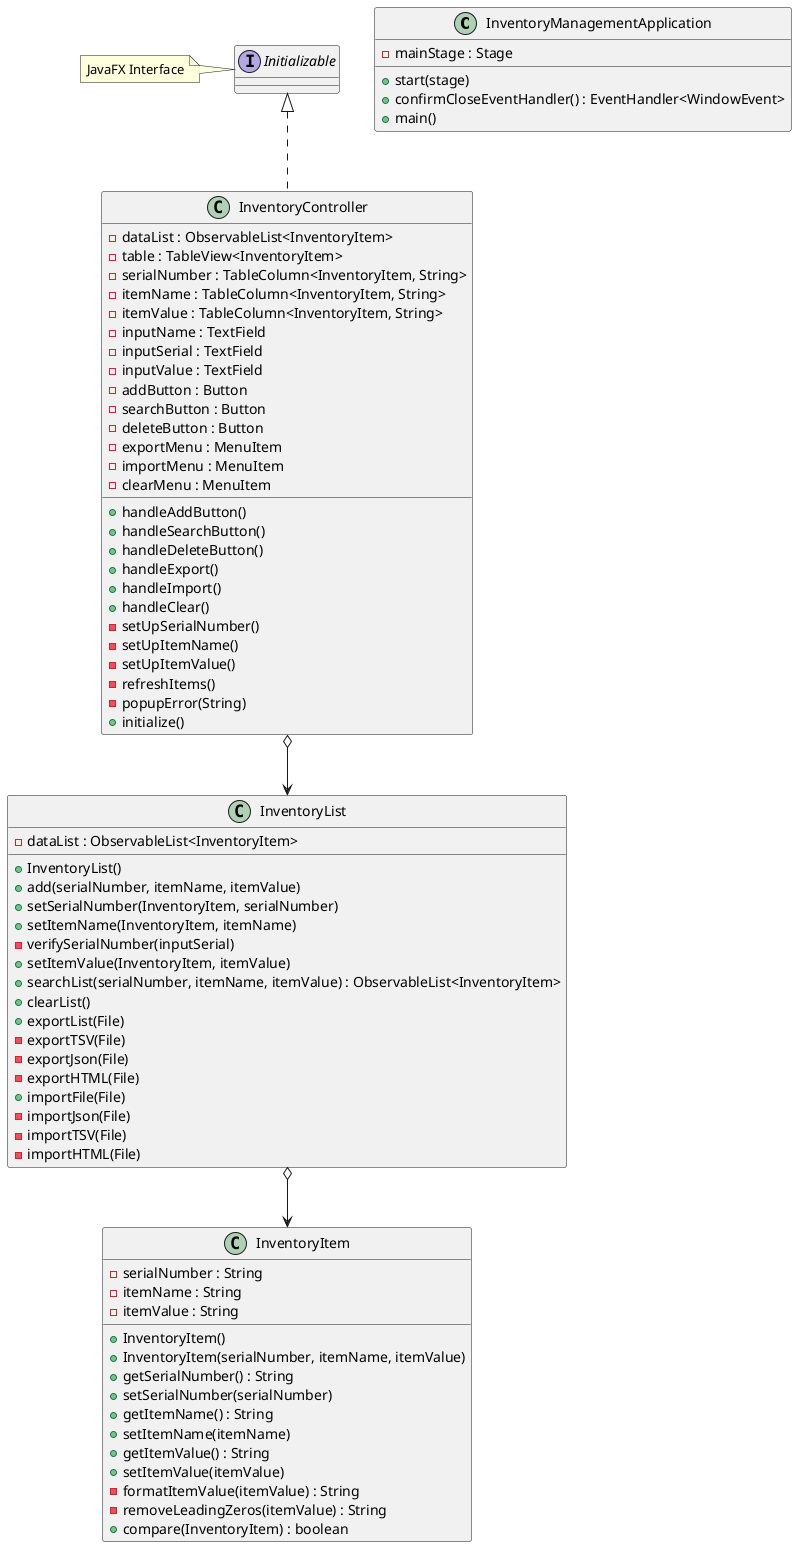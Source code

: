 @startuml
'https://plantuml.com/class-diagram

class InventoryManagementApplication {
    -mainStage : Stage
    +start(stage)
    +confirmCloseEventHandler() : EventHandler<WindowEvent>
    +main()
}

class InventoryController implements Initializable{
    -dataList : ObservableList<InventoryItem>
    -table : TableView<InventoryItem>
    -serialNumber : TableColumn<InventoryItem, String>
    -itemName : TableColumn<InventoryItem, String>
    -itemValue : TableColumn<InventoryItem, String>
    -inputName : TextField
    -inputSerial : TextField
    -inputValue : TextField
    -addButton : Button
    -searchButton : Button
    -deleteButton : Button
    -exportMenu : MenuItem
    -importMenu : MenuItem
    -clearMenu : MenuItem

    +handleAddButton()
    +handleSearchButton()
    +handleDeleteButton()
    +handleExport()
    +handleImport()
    +handleClear()
    -setUpSerialNumber()
    -setUpItemName()
    -setUpItemValue()
    -refreshItems()
    -popupError(String)
    +initialize()

}

Interface Initializable
note left: JavaFX Interface

class InventoryItem {
    -serialNumber : String
    -itemName : String
    -itemValue : String

    +InventoryItem()
    +InventoryItem(serialNumber, itemName, itemValue)
    +getSerialNumber() : String
    +setSerialNumber(serialNumber)
    +getItemName() : String
    +setItemName(itemName)
    +getItemValue() : String
    +setItemValue(itemValue)
    -formatItemValue(itemValue) : String
    -removeLeadingZeros(itemValue) : String
    +compare(InventoryItem) : boolean


}

class InventoryList {
    -dataList : ObservableList<InventoryItem>
    +InventoryList()
    +add(serialNumber, itemName, itemValue)
    +setSerialNumber(InventoryItem, serialNumber)
    +setItemName(InventoryItem, itemName)
    -verifySerialNumber(inputSerial)
    +setItemValue(InventoryItem, itemValue)
    +searchList(serialNumber, itemName, itemValue) : ObservableList<InventoryItem>
    +clearList()
    +exportList(File)
    -exportTSV(File)
    -exportJson(File)
    -exportHTML(File)
    +importFile(File)
    -importJson(File)
    -importTSV(File)
    -importHTML(File)

}

InventoryList o--> InventoryItem
InventoryController o--> InventoryList

@enduml